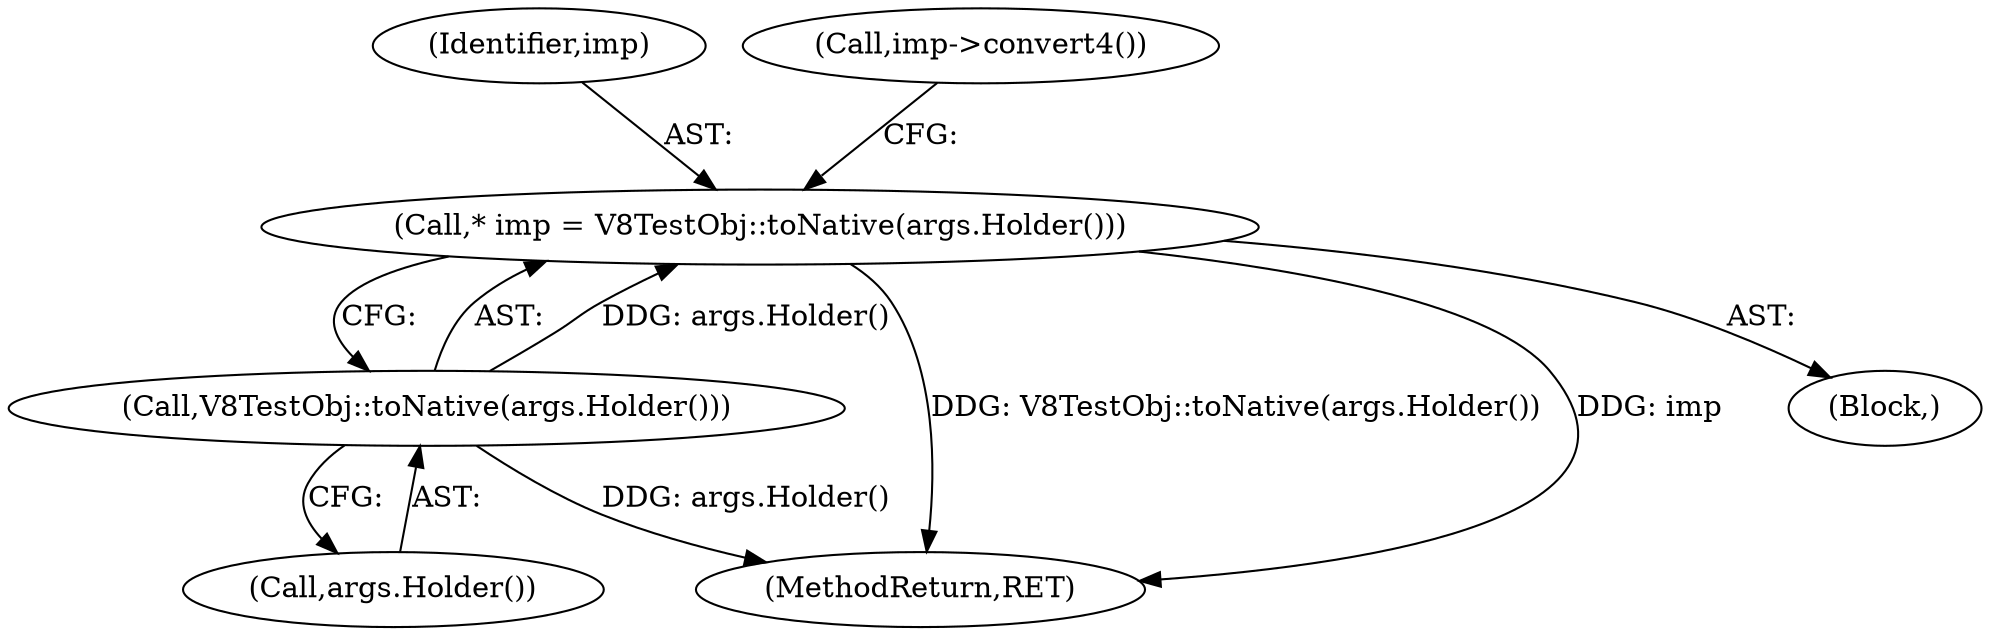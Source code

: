 digraph "0_Chrome_e9372a1bfd3588a80fcf49aa07321f0971dd6091_14@pointer" {
"1000112" [label="(Call,* imp = V8TestObj::toNative(args.Holder()))"];
"1000114" [label="(Call,V8TestObj::toNative(args.Holder()))"];
"1000114" [label="(Call,V8TestObj::toNative(args.Holder()))"];
"1000113" [label="(Identifier,imp)"];
"1000117" [label="(MethodReturn,RET)"];
"1000102" [label="(Block,)"];
"1000115" [label="(Call,args.Holder())"];
"1000116" [label="(Call,imp->convert4())"];
"1000112" [label="(Call,* imp = V8TestObj::toNative(args.Holder()))"];
"1000112" -> "1000102"  [label="AST: "];
"1000112" -> "1000114"  [label="CFG: "];
"1000113" -> "1000112"  [label="AST: "];
"1000114" -> "1000112"  [label="AST: "];
"1000116" -> "1000112"  [label="CFG: "];
"1000112" -> "1000117"  [label="DDG: V8TestObj::toNative(args.Holder())"];
"1000112" -> "1000117"  [label="DDG: imp"];
"1000114" -> "1000112"  [label="DDG: args.Holder()"];
"1000114" -> "1000115"  [label="CFG: "];
"1000115" -> "1000114"  [label="AST: "];
"1000114" -> "1000117"  [label="DDG: args.Holder()"];
}
